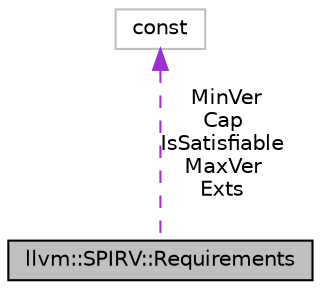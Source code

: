 digraph "llvm::SPIRV::Requirements"
{
 // LATEX_PDF_SIZE
  bgcolor="transparent";
  edge [fontname="Helvetica",fontsize="10",labelfontname="Helvetica",labelfontsize="10"];
  node [fontname="Helvetica",fontsize="10",shape=record];
  Node1 [label="llvm::SPIRV::Requirements",height=0.2,width=0.4,color="black", fillcolor="grey75", style="filled", fontcolor="black",tooltip=" "];
  Node2 -> Node1 [dir="back",color="darkorchid3",fontsize="10",style="dashed",label=" MinVer\nCap\nIsSatisfiable\nMaxVer\nExts" ,fontname="Helvetica"];
  Node2 [label="const",height=0.2,width=0.4,color="grey75",tooltip=" "];
}
